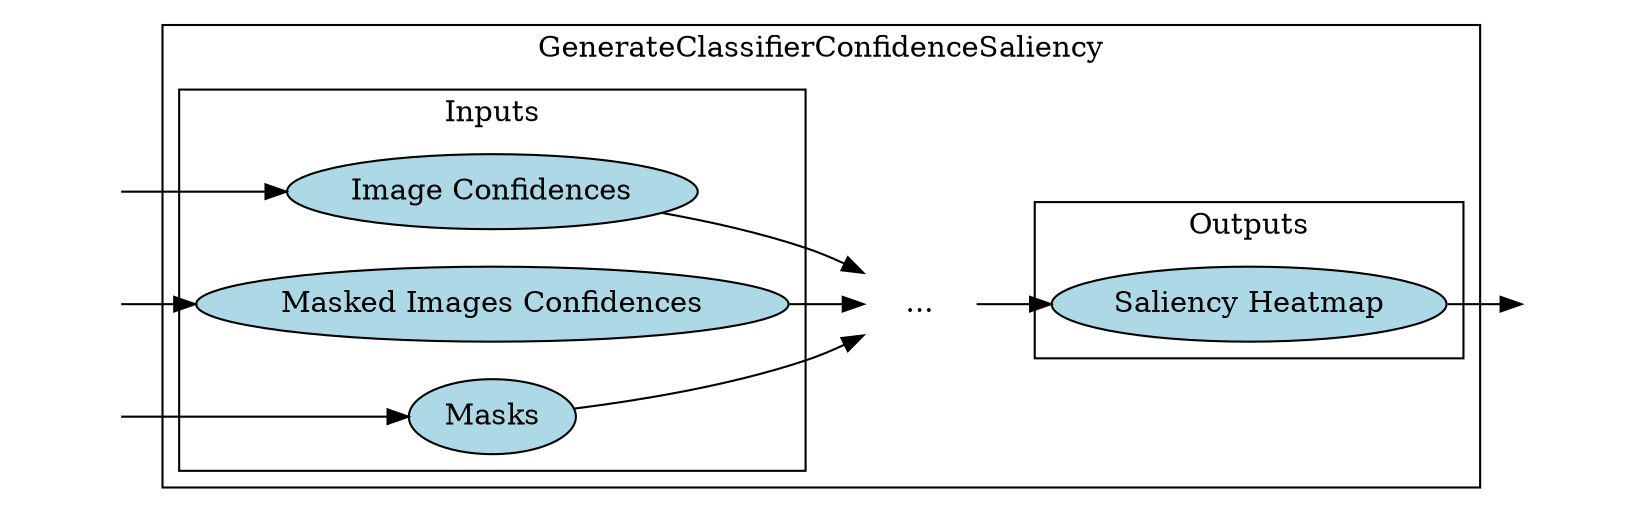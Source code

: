 digraph G {
// Figure showing the GenerateClassifierConfidenceSaliency API

graph [
    rankdir = "LR",
];

// Data Nodes
node [style=filled, fillcolor=lightblue];
node [label="Image Confidences"] img_conf;
node [label="Masked Images Confidences"] mi_conf;
node [label="Masks"] masks;
node [label="Saliency Heatmap"] hm
// Interface Node
node [shape=box, fillcolor=white, color=white];
node [label="..."] algo;
// invisible nodes for arrows in and out
node [style=invis, label=""]
invis_in_img_conf;
invis_in_mi_conf;
invis_in_masks;
invis_out_hm;

subgraph cluster_interface {
    graph [
        label="GenerateClassifierConfidenceSaliency",
    ];
    subgraph cluster_inputs {
        label="Inputs";
        img_conf; mi_conf; masks;
    }
    subgraph cluster_outputs {
        label="Outputs";
        hm;
    }

    img_conf -> algo;
    mi_conf -> algo;
    masks -> algo;
    algo -> hm;
}

invis_in_img_conf -> img_conf;
invis_in_mi_conf -> mi_conf;
invis_in_masks -> masks;
hm -> invis_out_hm

}

// dot perturb_occlude_diagram.dot -Tsvg -o perturb_occlude_diagram.svg
//
// inotifywait -e close_write -m . |
//   while read -r directory events filename
//   do
//     if [[ "$filename" = "gen_classifier_conf_sal_diagram.dot" ]]
//     then
//       echo "Regenerating SVG"
//       dot gen_classifier_conf_sal_diagram.dot -Tsvg -o gen_classifier_conf_sal_diagram.svg
//     fi
//   done;
